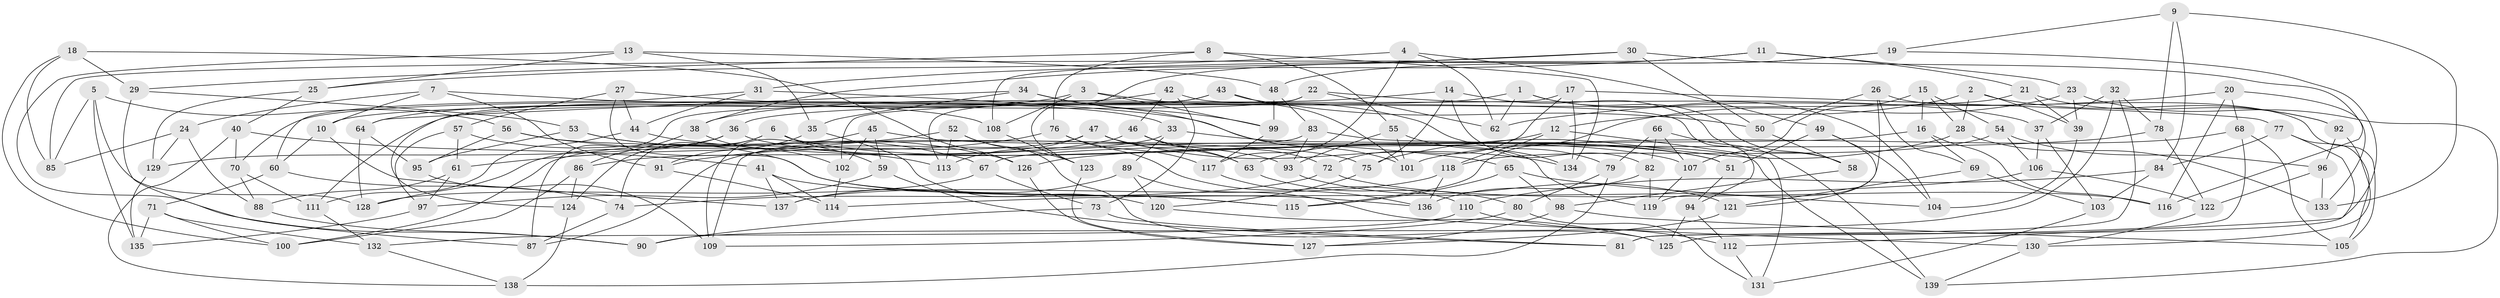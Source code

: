 // Generated by graph-tools (version 1.1) at 2025/16/03/09/25 04:16:33]
// undirected, 139 vertices, 278 edges
graph export_dot {
graph [start="1"]
  node [color=gray90,style=filled];
  1;
  2;
  3;
  4;
  5;
  6;
  7;
  8;
  9;
  10;
  11;
  12;
  13;
  14;
  15;
  16;
  17;
  18;
  19;
  20;
  21;
  22;
  23;
  24;
  25;
  26;
  27;
  28;
  29;
  30;
  31;
  32;
  33;
  34;
  35;
  36;
  37;
  38;
  39;
  40;
  41;
  42;
  43;
  44;
  45;
  46;
  47;
  48;
  49;
  50;
  51;
  52;
  53;
  54;
  55;
  56;
  57;
  58;
  59;
  60;
  61;
  62;
  63;
  64;
  65;
  66;
  67;
  68;
  69;
  70;
  71;
  72;
  73;
  74;
  75;
  76;
  77;
  78;
  79;
  80;
  81;
  82;
  83;
  84;
  85;
  86;
  87;
  88;
  89;
  90;
  91;
  92;
  93;
  94;
  95;
  96;
  97;
  98;
  99;
  100;
  101;
  102;
  103;
  104;
  105;
  106;
  107;
  108;
  109;
  110;
  111;
  112;
  113;
  114;
  115;
  116;
  117;
  118;
  119;
  120;
  121;
  122;
  123;
  124;
  125;
  126;
  127;
  128;
  129;
  130;
  131;
  132;
  133;
  134;
  135;
  136;
  137;
  138;
  139;
  1 -- 104;
  1 -- 10;
  1 -- 58;
  1 -- 62;
  2 -- 39;
  2 -- 28;
  2 -- 12;
  2 -- 92;
  3 -- 108;
  3 -- 99;
  3 -- 64;
  3 -- 79;
  4 -- 62;
  4 -- 117;
  4 -- 49;
  4 -- 25;
  5 -- 135;
  5 -- 56;
  5 -- 85;
  5 -- 128;
  6 -- 124;
  6 -- 74;
  6 -- 51;
  6 -- 59;
  7 -- 108;
  7 -- 10;
  7 -- 24;
  7 -- 91;
  8 -- 134;
  8 -- 29;
  8 -- 76;
  8 -- 55;
  9 -- 78;
  9 -- 84;
  9 -- 133;
  9 -- 19;
  10 -- 137;
  10 -- 60;
  11 -- 23;
  11 -- 38;
  11 -- 21;
  11 -- 108;
  12 -- 131;
  12 -- 118;
  12 -- 63;
  13 -- 48;
  13 -- 25;
  13 -- 35;
  13 -- 90;
  14 -- 58;
  14 -- 82;
  14 -- 75;
  14 -- 38;
  15 -- 54;
  15 -- 16;
  15 -- 28;
  15 -- 107;
  16 -- 116;
  16 -- 69;
  16 -- 67;
  17 -- 102;
  17 -- 134;
  17 -- 72;
  17 -- 77;
  18 -- 100;
  18 -- 29;
  18 -- 126;
  18 -- 85;
  19 -- 123;
  19 -- 81;
  19 -- 48;
  20 -- 116;
  20 -- 68;
  20 -- 133;
  20 -- 62;
  21 -- 39;
  21 -- 92;
  21 -- 36;
  22 -- 62;
  22 -- 37;
  22 -- 111;
  22 -- 113;
  23 -- 115;
  23 -- 39;
  23 -- 139;
  24 -- 88;
  24 -- 85;
  24 -- 129;
  25 -- 40;
  25 -- 129;
  26 -- 119;
  26 -- 50;
  26 -- 105;
  26 -- 69;
  27 -- 44;
  27 -- 115;
  27 -- 57;
  27 -- 33;
  28 -- 133;
  28 -- 75;
  29 -- 87;
  29 -- 53;
  30 -- 85;
  30 -- 50;
  30 -- 116;
  30 -- 31;
  31 -- 44;
  31 -- 119;
  31 -- 60;
  32 -- 81;
  32 -- 78;
  32 -- 90;
  32 -- 37;
  33 -- 89;
  33 -- 87;
  33 -- 51;
  34 -- 99;
  34 -- 35;
  34 -- 101;
  34 -- 64;
  35 -- 91;
  35 -- 120;
  36 -- 129;
  36 -- 128;
  36 -- 107;
  37 -- 106;
  37 -- 103;
  38 -- 86;
  38 -- 102;
  39 -- 104;
  40 -- 41;
  40 -- 138;
  40 -- 70;
  41 -- 137;
  41 -- 115;
  41 -- 114;
  42 -- 94;
  42 -- 73;
  42 -- 46;
  42 -- 70;
  43 -- 124;
  43 -- 87;
  43 -- 101;
  43 -- 50;
  44 -- 65;
  44 -- 111;
  45 -- 59;
  45 -- 75;
  45 -- 102;
  45 -- 109;
  46 -- 86;
  46 -- 72;
  46 -- 63;
  47 -- 113;
  47 -- 100;
  47 -- 134;
  47 -- 63;
  48 -- 83;
  48 -- 99;
  49 -- 51;
  49 -- 104;
  49 -- 121;
  50 -- 58;
  51 -- 94;
  52 -- 125;
  52 -- 61;
  52 -- 113;
  52 -- 123;
  53 -- 67;
  53 -- 126;
  53 -- 95;
  54 -- 96;
  54 -- 106;
  54 -- 118;
  55 -- 134;
  55 -- 101;
  55 -- 93;
  56 -- 95;
  56 -- 93;
  56 -- 113;
  57 -- 61;
  57 -- 136;
  57 -- 97;
  58 -- 98;
  59 -- 81;
  59 -- 97;
  60 -- 71;
  60 -- 74;
  61 -- 97;
  61 -- 88;
  63 -- 80;
  64 -- 95;
  64 -- 128;
  65 -- 104;
  65 -- 98;
  65 -- 115;
  66 -- 79;
  66 -- 107;
  66 -- 139;
  66 -- 82;
  67 -- 73;
  67 -- 128;
  68 -- 101;
  68 -- 105;
  68 -- 125;
  69 -- 121;
  69 -- 103;
  70 -- 111;
  70 -- 88;
  71 -- 135;
  71 -- 132;
  71 -- 100;
  72 -- 116;
  72 -- 74;
  73 -- 90;
  73 -- 81;
  74 -- 87;
  75 -- 120;
  76 -- 117;
  76 -- 91;
  76 -- 110;
  77 -- 84;
  77 -- 105;
  77 -- 112;
  78 -- 122;
  78 -- 126;
  79 -- 80;
  79 -- 138;
  80 -- 131;
  80 -- 109;
  82 -- 119;
  82 -- 136;
  83 -- 139;
  83 -- 109;
  83 -- 93;
  84 -- 103;
  84 -- 110;
  86 -- 100;
  86 -- 124;
  88 -- 90;
  89 -- 137;
  89 -- 130;
  89 -- 120;
  91 -- 114;
  92 -- 130;
  92 -- 96;
  93 -- 121;
  94 -- 125;
  94 -- 112;
  95 -- 109;
  96 -- 133;
  96 -- 122;
  97 -- 135;
  98 -- 105;
  98 -- 127;
  99 -- 117;
  102 -- 114;
  103 -- 131;
  106 -- 114;
  106 -- 122;
  107 -- 119;
  108 -- 123;
  110 -- 132;
  110 -- 112;
  111 -- 132;
  112 -- 131;
  117 -- 136;
  118 -- 136;
  118 -- 137;
  120 -- 125;
  121 -- 127;
  122 -- 130;
  123 -- 127;
  124 -- 138;
  126 -- 127;
  129 -- 135;
  130 -- 139;
  132 -- 138;
}
